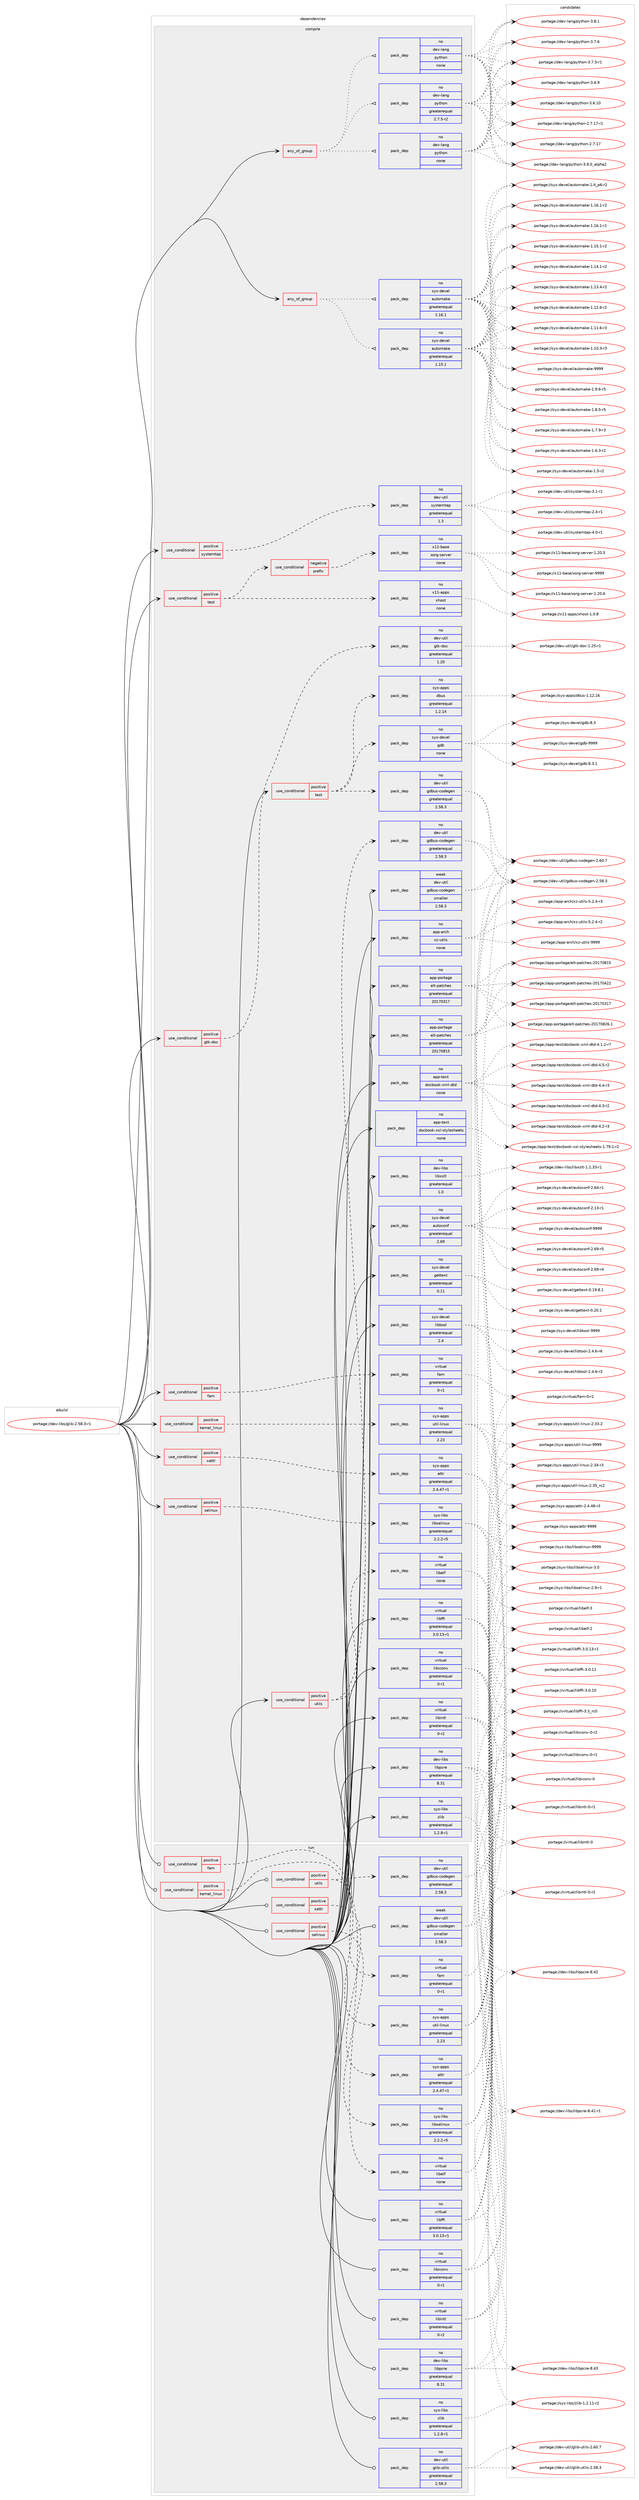 digraph prolog {

# *************
# Graph options
# *************

newrank=true;
concentrate=true;
compound=true;
graph [rankdir=LR,fontname=Helvetica,fontsize=10,ranksep=1.5];#, ranksep=2.5, nodesep=0.2];
edge  [arrowhead=vee];
node  [fontname=Helvetica,fontsize=10];

# **********
# The ebuild
# **********

subgraph cluster_leftcol {
color=gray;
rank=same;
label=<<i>ebuild</i>>;
id [label="portage://dev-libs/glib-2.58.3-r1", color=red, width=4, href="../dev-libs/glib-2.58.3-r1.svg"];
}

# ****************
# The dependencies
# ****************

subgraph cluster_midcol {
color=gray;
label=<<i>dependencies</i>>;
subgraph cluster_compile {
fillcolor="#eeeeee";
style=filled;
label=<<i>compile</i>>;
subgraph any5109 {
dependency514604 [label=<<TABLE BORDER="0" CELLBORDER="1" CELLSPACING="0" CELLPADDING="4"><TR><TD CELLPADDING="10">any_of_group</TD></TR></TABLE>>, shape=none, color=red];subgraph pack383523 {
dependency514605 [label=<<TABLE BORDER="0" CELLBORDER="1" CELLSPACING="0" CELLPADDING="4" WIDTH="220"><TR><TD ROWSPAN="6" CELLPADDING="30">pack_dep</TD></TR><TR><TD WIDTH="110">no</TD></TR><TR><TD>dev-lang</TD></TR><TR><TD>python</TD></TR><TR><TD>none</TD></TR><TR><TD></TD></TR></TABLE>>, shape=none, color=blue];
}
dependency514604:e -> dependency514605:w [weight=20,style="dotted",arrowhead="oinv"];
subgraph pack383524 {
dependency514606 [label=<<TABLE BORDER="0" CELLBORDER="1" CELLSPACING="0" CELLPADDING="4" WIDTH="220"><TR><TD ROWSPAN="6" CELLPADDING="30">pack_dep</TD></TR><TR><TD WIDTH="110">no</TD></TR><TR><TD>dev-lang</TD></TR><TR><TD>python</TD></TR><TR><TD>none</TD></TR><TR><TD></TD></TR></TABLE>>, shape=none, color=blue];
}
dependency514604:e -> dependency514606:w [weight=20,style="dotted",arrowhead="oinv"];
subgraph pack383525 {
dependency514607 [label=<<TABLE BORDER="0" CELLBORDER="1" CELLSPACING="0" CELLPADDING="4" WIDTH="220"><TR><TD ROWSPAN="6" CELLPADDING="30">pack_dep</TD></TR><TR><TD WIDTH="110">no</TD></TR><TR><TD>dev-lang</TD></TR><TR><TD>python</TD></TR><TR><TD>greaterequal</TD></TR><TR><TD>2.7.5-r2</TD></TR></TABLE>>, shape=none, color=blue];
}
dependency514604:e -> dependency514607:w [weight=20,style="dotted",arrowhead="oinv"];
}
id:e -> dependency514604:w [weight=20,style="solid",arrowhead="vee"];
subgraph any5110 {
dependency514608 [label=<<TABLE BORDER="0" CELLBORDER="1" CELLSPACING="0" CELLPADDING="4"><TR><TD CELLPADDING="10">any_of_group</TD></TR></TABLE>>, shape=none, color=red];subgraph pack383526 {
dependency514609 [label=<<TABLE BORDER="0" CELLBORDER="1" CELLSPACING="0" CELLPADDING="4" WIDTH="220"><TR><TD ROWSPAN="6" CELLPADDING="30">pack_dep</TD></TR><TR><TD WIDTH="110">no</TD></TR><TR><TD>sys-devel</TD></TR><TR><TD>automake</TD></TR><TR><TD>greaterequal</TD></TR><TR><TD>1.16.1</TD></TR></TABLE>>, shape=none, color=blue];
}
dependency514608:e -> dependency514609:w [weight=20,style="dotted",arrowhead="oinv"];
subgraph pack383527 {
dependency514610 [label=<<TABLE BORDER="0" CELLBORDER="1" CELLSPACING="0" CELLPADDING="4" WIDTH="220"><TR><TD ROWSPAN="6" CELLPADDING="30">pack_dep</TD></TR><TR><TD WIDTH="110">no</TD></TR><TR><TD>sys-devel</TD></TR><TR><TD>automake</TD></TR><TR><TD>greaterequal</TD></TR><TR><TD>1.15.1</TD></TR></TABLE>>, shape=none, color=blue];
}
dependency514608:e -> dependency514610:w [weight=20,style="dotted",arrowhead="oinv"];
}
id:e -> dependency514608:w [weight=20,style="solid",arrowhead="vee"];
subgraph cond125737 {
dependency514611 [label=<<TABLE BORDER="0" CELLBORDER="1" CELLSPACING="0" CELLPADDING="4"><TR><TD ROWSPAN="3" CELLPADDING="10">use_conditional</TD></TR><TR><TD>positive</TD></TR><TR><TD>fam</TD></TR></TABLE>>, shape=none, color=red];
subgraph pack383528 {
dependency514612 [label=<<TABLE BORDER="0" CELLBORDER="1" CELLSPACING="0" CELLPADDING="4" WIDTH="220"><TR><TD ROWSPAN="6" CELLPADDING="30">pack_dep</TD></TR><TR><TD WIDTH="110">no</TD></TR><TR><TD>virtual</TD></TR><TR><TD>fam</TD></TR><TR><TD>greaterequal</TD></TR><TR><TD>0-r1</TD></TR></TABLE>>, shape=none, color=blue];
}
dependency514611:e -> dependency514612:w [weight=20,style="dashed",arrowhead="vee"];
}
id:e -> dependency514611:w [weight=20,style="solid",arrowhead="vee"];
subgraph cond125738 {
dependency514613 [label=<<TABLE BORDER="0" CELLBORDER="1" CELLSPACING="0" CELLPADDING="4"><TR><TD ROWSPAN="3" CELLPADDING="10">use_conditional</TD></TR><TR><TD>positive</TD></TR><TR><TD>gtk-doc</TD></TR></TABLE>>, shape=none, color=red];
subgraph pack383529 {
dependency514614 [label=<<TABLE BORDER="0" CELLBORDER="1" CELLSPACING="0" CELLPADDING="4" WIDTH="220"><TR><TD ROWSPAN="6" CELLPADDING="30">pack_dep</TD></TR><TR><TD WIDTH="110">no</TD></TR><TR><TD>dev-util</TD></TR><TR><TD>gtk-doc</TD></TR><TR><TD>greaterequal</TD></TR><TR><TD>1.20</TD></TR></TABLE>>, shape=none, color=blue];
}
dependency514613:e -> dependency514614:w [weight=20,style="dashed",arrowhead="vee"];
}
id:e -> dependency514613:w [weight=20,style="solid",arrowhead="vee"];
subgraph cond125739 {
dependency514615 [label=<<TABLE BORDER="0" CELLBORDER="1" CELLSPACING="0" CELLPADDING="4"><TR><TD ROWSPAN="3" CELLPADDING="10">use_conditional</TD></TR><TR><TD>positive</TD></TR><TR><TD>kernel_linux</TD></TR></TABLE>>, shape=none, color=red];
subgraph pack383530 {
dependency514616 [label=<<TABLE BORDER="0" CELLBORDER="1" CELLSPACING="0" CELLPADDING="4" WIDTH="220"><TR><TD ROWSPAN="6" CELLPADDING="30">pack_dep</TD></TR><TR><TD WIDTH="110">no</TD></TR><TR><TD>sys-apps</TD></TR><TR><TD>util-linux</TD></TR><TR><TD>greaterequal</TD></TR><TR><TD>2.23</TD></TR></TABLE>>, shape=none, color=blue];
}
dependency514615:e -> dependency514616:w [weight=20,style="dashed",arrowhead="vee"];
}
id:e -> dependency514615:w [weight=20,style="solid",arrowhead="vee"];
subgraph cond125740 {
dependency514617 [label=<<TABLE BORDER="0" CELLBORDER="1" CELLSPACING="0" CELLPADDING="4"><TR><TD ROWSPAN="3" CELLPADDING="10">use_conditional</TD></TR><TR><TD>positive</TD></TR><TR><TD>selinux</TD></TR></TABLE>>, shape=none, color=red];
subgraph pack383531 {
dependency514618 [label=<<TABLE BORDER="0" CELLBORDER="1" CELLSPACING="0" CELLPADDING="4" WIDTH="220"><TR><TD ROWSPAN="6" CELLPADDING="30">pack_dep</TD></TR><TR><TD WIDTH="110">no</TD></TR><TR><TD>sys-libs</TD></TR><TR><TD>libselinux</TD></TR><TR><TD>greaterequal</TD></TR><TR><TD>2.2.2-r5</TD></TR></TABLE>>, shape=none, color=blue];
}
dependency514617:e -> dependency514618:w [weight=20,style="dashed",arrowhead="vee"];
}
id:e -> dependency514617:w [weight=20,style="solid",arrowhead="vee"];
subgraph cond125741 {
dependency514619 [label=<<TABLE BORDER="0" CELLBORDER="1" CELLSPACING="0" CELLPADDING="4"><TR><TD ROWSPAN="3" CELLPADDING="10">use_conditional</TD></TR><TR><TD>positive</TD></TR><TR><TD>systemtap</TD></TR></TABLE>>, shape=none, color=red];
subgraph pack383532 {
dependency514620 [label=<<TABLE BORDER="0" CELLBORDER="1" CELLSPACING="0" CELLPADDING="4" WIDTH="220"><TR><TD ROWSPAN="6" CELLPADDING="30">pack_dep</TD></TR><TR><TD WIDTH="110">no</TD></TR><TR><TD>dev-util</TD></TR><TR><TD>systemtap</TD></TR><TR><TD>greaterequal</TD></TR><TR><TD>1.3</TD></TR></TABLE>>, shape=none, color=blue];
}
dependency514619:e -> dependency514620:w [weight=20,style="dashed",arrowhead="vee"];
}
id:e -> dependency514619:w [weight=20,style="solid",arrowhead="vee"];
subgraph cond125742 {
dependency514621 [label=<<TABLE BORDER="0" CELLBORDER="1" CELLSPACING="0" CELLPADDING="4"><TR><TD ROWSPAN="3" CELLPADDING="10">use_conditional</TD></TR><TR><TD>positive</TD></TR><TR><TD>test</TD></TR></TABLE>>, shape=none, color=red];
subgraph cond125743 {
dependency514622 [label=<<TABLE BORDER="0" CELLBORDER="1" CELLSPACING="0" CELLPADDING="4"><TR><TD ROWSPAN="3" CELLPADDING="10">use_conditional</TD></TR><TR><TD>negative</TD></TR><TR><TD>prefix</TD></TR></TABLE>>, shape=none, color=red];
subgraph pack383533 {
dependency514623 [label=<<TABLE BORDER="0" CELLBORDER="1" CELLSPACING="0" CELLPADDING="4" WIDTH="220"><TR><TD ROWSPAN="6" CELLPADDING="30">pack_dep</TD></TR><TR><TD WIDTH="110">no</TD></TR><TR><TD>x11-base</TD></TR><TR><TD>xorg-server</TD></TR><TR><TD>none</TD></TR><TR><TD></TD></TR></TABLE>>, shape=none, color=blue];
}
dependency514622:e -> dependency514623:w [weight=20,style="dashed",arrowhead="vee"];
}
dependency514621:e -> dependency514622:w [weight=20,style="dashed",arrowhead="vee"];
subgraph pack383534 {
dependency514624 [label=<<TABLE BORDER="0" CELLBORDER="1" CELLSPACING="0" CELLPADDING="4" WIDTH="220"><TR><TD ROWSPAN="6" CELLPADDING="30">pack_dep</TD></TR><TR><TD WIDTH="110">no</TD></TR><TR><TD>x11-apps</TD></TR><TR><TD>xhost</TD></TR><TR><TD>none</TD></TR><TR><TD></TD></TR></TABLE>>, shape=none, color=blue];
}
dependency514621:e -> dependency514624:w [weight=20,style="dashed",arrowhead="vee"];
}
id:e -> dependency514621:w [weight=20,style="solid",arrowhead="vee"];
subgraph cond125744 {
dependency514625 [label=<<TABLE BORDER="0" CELLBORDER="1" CELLSPACING="0" CELLPADDING="4"><TR><TD ROWSPAN="3" CELLPADDING="10">use_conditional</TD></TR><TR><TD>positive</TD></TR><TR><TD>test</TD></TR></TABLE>>, shape=none, color=red];
subgraph pack383535 {
dependency514626 [label=<<TABLE BORDER="0" CELLBORDER="1" CELLSPACING="0" CELLPADDING="4" WIDTH="220"><TR><TD ROWSPAN="6" CELLPADDING="30">pack_dep</TD></TR><TR><TD WIDTH="110">no</TD></TR><TR><TD>sys-devel</TD></TR><TR><TD>gdb</TD></TR><TR><TD>none</TD></TR><TR><TD></TD></TR></TABLE>>, shape=none, color=blue];
}
dependency514625:e -> dependency514626:w [weight=20,style="dashed",arrowhead="vee"];
subgraph pack383536 {
dependency514627 [label=<<TABLE BORDER="0" CELLBORDER="1" CELLSPACING="0" CELLPADDING="4" WIDTH="220"><TR><TD ROWSPAN="6" CELLPADDING="30">pack_dep</TD></TR><TR><TD WIDTH="110">no</TD></TR><TR><TD>dev-util</TD></TR><TR><TD>gdbus-codegen</TD></TR><TR><TD>greaterequal</TD></TR><TR><TD>2.58.3</TD></TR></TABLE>>, shape=none, color=blue];
}
dependency514625:e -> dependency514627:w [weight=20,style="dashed",arrowhead="vee"];
subgraph pack383537 {
dependency514628 [label=<<TABLE BORDER="0" CELLBORDER="1" CELLSPACING="0" CELLPADDING="4" WIDTH="220"><TR><TD ROWSPAN="6" CELLPADDING="30">pack_dep</TD></TR><TR><TD WIDTH="110">no</TD></TR><TR><TD>sys-apps</TD></TR><TR><TD>dbus</TD></TR><TR><TD>greaterequal</TD></TR><TR><TD>1.2.14</TD></TR></TABLE>>, shape=none, color=blue];
}
dependency514625:e -> dependency514628:w [weight=20,style="dashed",arrowhead="vee"];
}
id:e -> dependency514625:w [weight=20,style="solid",arrowhead="vee"];
subgraph cond125745 {
dependency514629 [label=<<TABLE BORDER="0" CELLBORDER="1" CELLSPACING="0" CELLPADDING="4"><TR><TD ROWSPAN="3" CELLPADDING="10">use_conditional</TD></TR><TR><TD>positive</TD></TR><TR><TD>utils</TD></TR></TABLE>>, shape=none, color=red];
subgraph pack383538 {
dependency514630 [label=<<TABLE BORDER="0" CELLBORDER="1" CELLSPACING="0" CELLPADDING="4" WIDTH="220"><TR><TD ROWSPAN="6" CELLPADDING="30">pack_dep</TD></TR><TR><TD WIDTH="110">no</TD></TR><TR><TD>dev-util</TD></TR><TR><TD>gdbus-codegen</TD></TR><TR><TD>greaterequal</TD></TR><TR><TD>2.58.3</TD></TR></TABLE>>, shape=none, color=blue];
}
dependency514629:e -> dependency514630:w [weight=20,style="dashed",arrowhead="vee"];
subgraph pack383539 {
dependency514631 [label=<<TABLE BORDER="0" CELLBORDER="1" CELLSPACING="0" CELLPADDING="4" WIDTH="220"><TR><TD ROWSPAN="6" CELLPADDING="30">pack_dep</TD></TR><TR><TD WIDTH="110">no</TD></TR><TR><TD>virtual</TD></TR><TR><TD>libelf</TD></TR><TR><TD>none</TD></TR><TR><TD></TD></TR></TABLE>>, shape=none, color=blue];
}
dependency514629:e -> dependency514631:w [weight=20,style="dashed",arrowhead="vee"];
}
id:e -> dependency514629:w [weight=20,style="solid",arrowhead="vee"];
subgraph cond125746 {
dependency514632 [label=<<TABLE BORDER="0" CELLBORDER="1" CELLSPACING="0" CELLPADDING="4"><TR><TD ROWSPAN="3" CELLPADDING="10">use_conditional</TD></TR><TR><TD>positive</TD></TR><TR><TD>xattr</TD></TR></TABLE>>, shape=none, color=red];
subgraph pack383540 {
dependency514633 [label=<<TABLE BORDER="0" CELLBORDER="1" CELLSPACING="0" CELLPADDING="4" WIDTH="220"><TR><TD ROWSPAN="6" CELLPADDING="30">pack_dep</TD></TR><TR><TD WIDTH="110">no</TD></TR><TR><TD>sys-apps</TD></TR><TR><TD>attr</TD></TR><TR><TD>greaterequal</TD></TR><TR><TD>2.4.47-r1</TD></TR></TABLE>>, shape=none, color=blue];
}
dependency514632:e -> dependency514633:w [weight=20,style="dashed",arrowhead="vee"];
}
id:e -> dependency514632:w [weight=20,style="solid",arrowhead="vee"];
subgraph pack383541 {
dependency514634 [label=<<TABLE BORDER="0" CELLBORDER="1" CELLSPACING="0" CELLPADDING="4" WIDTH="220"><TR><TD ROWSPAN="6" CELLPADDING="30">pack_dep</TD></TR><TR><TD WIDTH="110">no</TD></TR><TR><TD>app-arch</TD></TR><TR><TD>xz-utils</TD></TR><TR><TD>none</TD></TR><TR><TD></TD></TR></TABLE>>, shape=none, color=blue];
}
id:e -> dependency514634:w [weight=20,style="solid",arrowhead="vee"];
subgraph pack383542 {
dependency514635 [label=<<TABLE BORDER="0" CELLBORDER="1" CELLSPACING="0" CELLPADDING="4" WIDTH="220"><TR><TD ROWSPAN="6" CELLPADDING="30">pack_dep</TD></TR><TR><TD WIDTH="110">no</TD></TR><TR><TD>app-portage</TD></TR><TR><TD>elt-patches</TD></TR><TR><TD>greaterequal</TD></TR><TR><TD>20170317</TD></TR></TABLE>>, shape=none, color=blue];
}
id:e -> dependency514635:w [weight=20,style="solid",arrowhead="vee"];
subgraph pack383543 {
dependency514636 [label=<<TABLE BORDER="0" CELLBORDER="1" CELLSPACING="0" CELLPADDING="4" WIDTH="220"><TR><TD ROWSPAN="6" CELLPADDING="30">pack_dep</TD></TR><TR><TD WIDTH="110">no</TD></TR><TR><TD>app-portage</TD></TR><TR><TD>elt-patches</TD></TR><TR><TD>greaterequal</TD></TR><TR><TD>20170815</TD></TR></TABLE>>, shape=none, color=blue];
}
id:e -> dependency514636:w [weight=20,style="solid",arrowhead="vee"];
subgraph pack383544 {
dependency514637 [label=<<TABLE BORDER="0" CELLBORDER="1" CELLSPACING="0" CELLPADDING="4" WIDTH="220"><TR><TD ROWSPAN="6" CELLPADDING="30">pack_dep</TD></TR><TR><TD WIDTH="110">no</TD></TR><TR><TD>app-text</TD></TR><TR><TD>docbook-xml-dtd</TD></TR><TR><TD>none</TD></TR><TR><TD></TD></TR></TABLE>>, shape=none, color=blue];
}
id:e -> dependency514637:w [weight=20,style="solid",arrowhead="vee"];
subgraph pack383545 {
dependency514638 [label=<<TABLE BORDER="0" CELLBORDER="1" CELLSPACING="0" CELLPADDING="4" WIDTH="220"><TR><TD ROWSPAN="6" CELLPADDING="30">pack_dep</TD></TR><TR><TD WIDTH="110">no</TD></TR><TR><TD>app-text</TD></TR><TR><TD>docbook-xsl-stylesheets</TD></TR><TR><TD>none</TD></TR><TR><TD></TD></TR></TABLE>>, shape=none, color=blue];
}
id:e -> dependency514638:w [weight=20,style="solid",arrowhead="vee"];
subgraph pack383546 {
dependency514639 [label=<<TABLE BORDER="0" CELLBORDER="1" CELLSPACING="0" CELLPADDING="4" WIDTH="220"><TR><TD ROWSPAN="6" CELLPADDING="30">pack_dep</TD></TR><TR><TD WIDTH="110">no</TD></TR><TR><TD>dev-libs</TD></TR><TR><TD>libpcre</TD></TR><TR><TD>greaterequal</TD></TR><TR><TD>8.31</TD></TR></TABLE>>, shape=none, color=blue];
}
id:e -> dependency514639:w [weight=20,style="solid",arrowhead="vee"];
subgraph pack383547 {
dependency514640 [label=<<TABLE BORDER="0" CELLBORDER="1" CELLSPACING="0" CELLPADDING="4" WIDTH="220"><TR><TD ROWSPAN="6" CELLPADDING="30">pack_dep</TD></TR><TR><TD WIDTH="110">no</TD></TR><TR><TD>dev-libs</TD></TR><TR><TD>libxslt</TD></TR><TR><TD>greaterequal</TD></TR><TR><TD>1.0</TD></TR></TABLE>>, shape=none, color=blue];
}
id:e -> dependency514640:w [weight=20,style="solid",arrowhead="vee"];
subgraph pack383548 {
dependency514641 [label=<<TABLE BORDER="0" CELLBORDER="1" CELLSPACING="0" CELLPADDING="4" WIDTH="220"><TR><TD ROWSPAN="6" CELLPADDING="30">pack_dep</TD></TR><TR><TD WIDTH="110">no</TD></TR><TR><TD>sys-devel</TD></TR><TR><TD>autoconf</TD></TR><TR><TD>greaterequal</TD></TR><TR><TD>2.69</TD></TR></TABLE>>, shape=none, color=blue];
}
id:e -> dependency514641:w [weight=20,style="solid",arrowhead="vee"];
subgraph pack383549 {
dependency514642 [label=<<TABLE BORDER="0" CELLBORDER="1" CELLSPACING="0" CELLPADDING="4" WIDTH="220"><TR><TD ROWSPAN="6" CELLPADDING="30">pack_dep</TD></TR><TR><TD WIDTH="110">no</TD></TR><TR><TD>sys-devel</TD></TR><TR><TD>gettext</TD></TR><TR><TD>greaterequal</TD></TR><TR><TD>0.11</TD></TR></TABLE>>, shape=none, color=blue];
}
id:e -> dependency514642:w [weight=20,style="solid",arrowhead="vee"];
subgraph pack383550 {
dependency514643 [label=<<TABLE BORDER="0" CELLBORDER="1" CELLSPACING="0" CELLPADDING="4" WIDTH="220"><TR><TD ROWSPAN="6" CELLPADDING="30">pack_dep</TD></TR><TR><TD WIDTH="110">no</TD></TR><TR><TD>sys-devel</TD></TR><TR><TD>libtool</TD></TR><TR><TD>greaterequal</TD></TR><TR><TD>2.4</TD></TR></TABLE>>, shape=none, color=blue];
}
id:e -> dependency514643:w [weight=20,style="solid",arrowhead="vee"];
subgraph pack383551 {
dependency514644 [label=<<TABLE BORDER="0" CELLBORDER="1" CELLSPACING="0" CELLPADDING="4" WIDTH="220"><TR><TD ROWSPAN="6" CELLPADDING="30">pack_dep</TD></TR><TR><TD WIDTH="110">no</TD></TR><TR><TD>sys-libs</TD></TR><TR><TD>zlib</TD></TR><TR><TD>greaterequal</TD></TR><TR><TD>1.2.8-r1</TD></TR></TABLE>>, shape=none, color=blue];
}
id:e -> dependency514644:w [weight=20,style="solid",arrowhead="vee"];
subgraph pack383552 {
dependency514645 [label=<<TABLE BORDER="0" CELLBORDER="1" CELLSPACING="0" CELLPADDING="4" WIDTH="220"><TR><TD ROWSPAN="6" CELLPADDING="30">pack_dep</TD></TR><TR><TD WIDTH="110">no</TD></TR><TR><TD>virtual</TD></TR><TR><TD>libffi</TD></TR><TR><TD>greaterequal</TD></TR><TR><TD>3.0.13-r1</TD></TR></TABLE>>, shape=none, color=blue];
}
id:e -> dependency514645:w [weight=20,style="solid",arrowhead="vee"];
subgraph pack383553 {
dependency514646 [label=<<TABLE BORDER="0" CELLBORDER="1" CELLSPACING="0" CELLPADDING="4" WIDTH="220"><TR><TD ROWSPAN="6" CELLPADDING="30">pack_dep</TD></TR><TR><TD WIDTH="110">no</TD></TR><TR><TD>virtual</TD></TR><TR><TD>libiconv</TD></TR><TR><TD>greaterequal</TD></TR><TR><TD>0-r1</TD></TR></TABLE>>, shape=none, color=blue];
}
id:e -> dependency514646:w [weight=20,style="solid",arrowhead="vee"];
subgraph pack383554 {
dependency514647 [label=<<TABLE BORDER="0" CELLBORDER="1" CELLSPACING="0" CELLPADDING="4" WIDTH="220"><TR><TD ROWSPAN="6" CELLPADDING="30">pack_dep</TD></TR><TR><TD WIDTH="110">no</TD></TR><TR><TD>virtual</TD></TR><TR><TD>libintl</TD></TR><TR><TD>greaterequal</TD></TR><TR><TD>0-r2</TD></TR></TABLE>>, shape=none, color=blue];
}
id:e -> dependency514647:w [weight=20,style="solid",arrowhead="vee"];
subgraph pack383555 {
dependency514648 [label=<<TABLE BORDER="0" CELLBORDER="1" CELLSPACING="0" CELLPADDING="4" WIDTH="220"><TR><TD ROWSPAN="6" CELLPADDING="30">pack_dep</TD></TR><TR><TD WIDTH="110">weak</TD></TR><TR><TD>dev-util</TD></TR><TR><TD>gdbus-codegen</TD></TR><TR><TD>smaller</TD></TR><TR><TD>2.58.3</TD></TR></TABLE>>, shape=none, color=blue];
}
id:e -> dependency514648:w [weight=20,style="solid",arrowhead="vee"];
}
subgraph cluster_compileandrun {
fillcolor="#eeeeee";
style=filled;
label=<<i>compile and run</i>>;
}
subgraph cluster_run {
fillcolor="#eeeeee";
style=filled;
label=<<i>run</i>>;
subgraph cond125747 {
dependency514649 [label=<<TABLE BORDER="0" CELLBORDER="1" CELLSPACING="0" CELLPADDING="4"><TR><TD ROWSPAN="3" CELLPADDING="10">use_conditional</TD></TR><TR><TD>positive</TD></TR><TR><TD>fam</TD></TR></TABLE>>, shape=none, color=red];
subgraph pack383556 {
dependency514650 [label=<<TABLE BORDER="0" CELLBORDER="1" CELLSPACING="0" CELLPADDING="4" WIDTH="220"><TR><TD ROWSPAN="6" CELLPADDING="30">pack_dep</TD></TR><TR><TD WIDTH="110">no</TD></TR><TR><TD>virtual</TD></TR><TR><TD>fam</TD></TR><TR><TD>greaterequal</TD></TR><TR><TD>0-r1</TD></TR></TABLE>>, shape=none, color=blue];
}
dependency514649:e -> dependency514650:w [weight=20,style="dashed",arrowhead="vee"];
}
id:e -> dependency514649:w [weight=20,style="solid",arrowhead="odot"];
subgraph cond125748 {
dependency514651 [label=<<TABLE BORDER="0" CELLBORDER="1" CELLSPACING="0" CELLPADDING="4"><TR><TD ROWSPAN="3" CELLPADDING="10">use_conditional</TD></TR><TR><TD>positive</TD></TR><TR><TD>kernel_linux</TD></TR></TABLE>>, shape=none, color=red];
subgraph pack383557 {
dependency514652 [label=<<TABLE BORDER="0" CELLBORDER="1" CELLSPACING="0" CELLPADDING="4" WIDTH="220"><TR><TD ROWSPAN="6" CELLPADDING="30">pack_dep</TD></TR><TR><TD WIDTH="110">no</TD></TR><TR><TD>sys-apps</TD></TR><TR><TD>util-linux</TD></TR><TR><TD>greaterequal</TD></TR><TR><TD>2.23</TD></TR></TABLE>>, shape=none, color=blue];
}
dependency514651:e -> dependency514652:w [weight=20,style="dashed",arrowhead="vee"];
}
id:e -> dependency514651:w [weight=20,style="solid",arrowhead="odot"];
subgraph cond125749 {
dependency514653 [label=<<TABLE BORDER="0" CELLBORDER="1" CELLSPACING="0" CELLPADDING="4"><TR><TD ROWSPAN="3" CELLPADDING="10">use_conditional</TD></TR><TR><TD>positive</TD></TR><TR><TD>selinux</TD></TR></TABLE>>, shape=none, color=red];
subgraph pack383558 {
dependency514654 [label=<<TABLE BORDER="0" CELLBORDER="1" CELLSPACING="0" CELLPADDING="4" WIDTH="220"><TR><TD ROWSPAN="6" CELLPADDING="30">pack_dep</TD></TR><TR><TD WIDTH="110">no</TD></TR><TR><TD>sys-libs</TD></TR><TR><TD>libselinux</TD></TR><TR><TD>greaterequal</TD></TR><TR><TD>2.2.2-r5</TD></TR></TABLE>>, shape=none, color=blue];
}
dependency514653:e -> dependency514654:w [weight=20,style="dashed",arrowhead="vee"];
}
id:e -> dependency514653:w [weight=20,style="solid",arrowhead="odot"];
subgraph cond125750 {
dependency514655 [label=<<TABLE BORDER="0" CELLBORDER="1" CELLSPACING="0" CELLPADDING="4"><TR><TD ROWSPAN="3" CELLPADDING="10">use_conditional</TD></TR><TR><TD>positive</TD></TR><TR><TD>utils</TD></TR></TABLE>>, shape=none, color=red];
subgraph pack383559 {
dependency514656 [label=<<TABLE BORDER="0" CELLBORDER="1" CELLSPACING="0" CELLPADDING="4" WIDTH="220"><TR><TD ROWSPAN="6" CELLPADDING="30">pack_dep</TD></TR><TR><TD WIDTH="110">no</TD></TR><TR><TD>dev-util</TD></TR><TR><TD>gdbus-codegen</TD></TR><TR><TD>greaterequal</TD></TR><TR><TD>2.58.3</TD></TR></TABLE>>, shape=none, color=blue];
}
dependency514655:e -> dependency514656:w [weight=20,style="dashed",arrowhead="vee"];
subgraph pack383560 {
dependency514657 [label=<<TABLE BORDER="0" CELLBORDER="1" CELLSPACING="0" CELLPADDING="4" WIDTH="220"><TR><TD ROWSPAN="6" CELLPADDING="30">pack_dep</TD></TR><TR><TD WIDTH="110">no</TD></TR><TR><TD>virtual</TD></TR><TR><TD>libelf</TD></TR><TR><TD>none</TD></TR><TR><TD></TD></TR></TABLE>>, shape=none, color=blue];
}
dependency514655:e -> dependency514657:w [weight=20,style="dashed",arrowhead="vee"];
}
id:e -> dependency514655:w [weight=20,style="solid",arrowhead="odot"];
subgraph cond125751 {
dependency514658 [label=<<TABLE BORDER="0" CELLBORDER="1" CELLSPACING="0" CELLPADDING="4"><TR><TD ROWSPAN="3" CELLPADDING="10">use_conditional</TD></TR><TR><TD>positive</TD></TR><TR><TD>xattr</TD></TR></TABLE>>, shape=none, color=red];
subgraph pack383561 {
dependency514659 [label=<<TABLE BORDER="0" CELLBORDER="1" CELLSPACING="0" CELLPADDING="4" WIDTH="220"><TR><TD ROWSPAN="6" CELLPADDING="30">pack_dep</TD></TR><TR><TD WIDTH="110">no</TD></TR><TR><TD>sys-apps</TD></TR><TR><TD>attr</TD></TR><TR><TD>greaterequal</TD></TR><TR><TD>2.4.47-r1</TD></TR></TABLE>>, shape=none, color=blue];
}
dependency514658:e -> dependency514659:w [weight=20,style="dashed",arrowhead="vee"];
}
id:e -> dependency514658:w [weight=20,style="solid",arrowhead="odot"];
subgraph pack383562 {
dependency514660 [label=<<TABLE BORDER="0" CELLBORDER="1" CELLSPACING="0" CELLPADDING="4" WIDTH="220"><TR><TD ROWSPAN="6" CELLPADDING="30">pack_dep</TD></TR><TR><TD WIDTH="110">no</TD></TR><TR><TD>dev-libs</TD></TR><TR><TD>libpcre</TD></TR><TR><TD>greaterequal</TD></TR><TR><TD>8.31</TD></TR></TABLE>>, shape=none, color=blue];
}
id:e -> dependency514660:w [weight=20,style="solid",arrowhead="odot"];
subgraph pack383563 {
dependency514661 [label=<<TABLE BORDER="0" CELLBORDER="1" CELLSPACING="0" CELLPADDING="4" WIDTH="220"><TR><TD ROWSPAN="6" CELLPADDING="30">pack_dep</TD></TR><TR><TD WIDTH="110">no</TD></TR><TR><TD>dev-util</TD></TR><TR><TD>glib-utils</TD></TR><TR><TD>greaterequal</TD></TR><TR><TD>2.58.3</TD></TR></TABLE>>, shape=none, color=blue];
}
id:e -> dependency514661:w [weight=20,style="solid",arrowhead="odot"];
subgraph pack383564 {
dependency514662 [label=<<TABLE BORDER="0" CELLBORDER="1" CELLSPACING="0" CELLPADDING="4" WIDTH="220"><TR><TD ROWSPAN="6" CELLPADDING="30">pack_dep</TD></TR><TR><TD WIDTH="110">no</TD></TR><TR><TD>sys-libs</TD></TR><TR><TD>zlib</TD></TR><TR><TD>greaterequal</TD></TR><TR><TD>1.2.8-r1</TD></TR></TABLE>>, shape=none, color=blue];
}
id:e -> dependency514662:w [weight=20,style="solid",arrowhead="odot"];
subgraph pack383565 {
dependency514663 [label=<<TABLE BORDER="0" CELLBORDER="1" CELLSPACING="0" CELLPADDING="4" WIDTH="220"><TR><TD ROWSPAN="6" CELLPADDING="30">pack_dep</TD></TR><TR><TD WIDTH="110">no</TD></TR><TR><TD>virtual</TD></TR><TR><TD>libffi</TD></TR><TR><TD>greaterequal</TD></TR><TR><TD>3.0.13-r1</TD></TR></TABLE>>, shape=none, color=blue];
}
id:e -> dependency514663:w [weight=20,style="solid",arrowhead="odot"];
subgraph pack383566 {
dependency514664 [label=<<TABLE BORDER="0" CELLBORDER="1" CELLSPACING="0" CELLPADDING="4" WIDTH="220"><TR><TD ROWSPAN="6" CELLPADDING="30">pack_dep</TD></TR><TR><TD WIDTH="110">no</TD></TR><TR><TD>virtual</TD></TR><TR><TD>libiconv</TD></TR><TR><TD>greaterequal</TD></TR><TR><TD>0-r1</TD></TR></TABLE>>, shape=none, color=blue];
}
id:e -> dependency514664:w [weight=20,style="solid",arrowhead="odot"];
subgraph pack383567 {
dependency514665 [label=<<TABLE BORDER="0" CELLBORDER="1" CELLSPACING="0" CELLPADDING="4" WIDTH="220"><TR><TD ROWSPAN="6" CELLPADDING="30">pack_dep</TD></TR><TR><TD WIDTH="110">no</TD></TR><TR><TD>virtual</TD></TR><TR><TD>libintl</TD></TR><TR><TD>greaterequal</TD></TR><TR><TD>0-r2</TD></TR></TABLE>>, shape=none, color=blue];
}
id:e -> dependency514665:w [weight=20,style="solid",arrowhead="odot"];
subgraph pack383568 {
dependency514666 [label=<<TABLE BORDER="0" CELLBORDER="1" CELLSPACING="0" CELLPADDING="4" WIDTH="220"><TR><TD ROWSPAN="6" CELLPADDING="30">pack_dep</TD></TR><TR><TD WIDTH="110">weak</TD></TR><TR><TD>dev-util</TD></TR><TR><TD>gdbus-codegen</TD></TR><TR><TD>smaller</TD></TR><TR><TD>2.58.3</TD></TR></TABLE>>, shape=none, color=blue];
}
id:e -> dependency514666:w [weight=20,style="solid",arrowhead="odot"];
}
}

# **************
# The candidates
# **************

subgraph cluster_choices {
rank=same;
color=gray;
label=<<i>candidates</i>>;

subgraph choice383523 {
color=black;
nodesep=1;
choice10010111845108971101034711212111610411111045514657464895971081121049750 [label="portage://dev-lang/python-3.9.0_alpha2", color=red, width=4,href="../dev-lang/python-3.9.0_alpha2.svg"];
choice100101118451089711010347112121116104111110455146564649 [label="portage://dev-lang/python-3.8.1", color=red, width=4,href="../dev-lang/python-3.8.1.svg"];
choice100101118451089711010347112121116104111110455146554654 [label="portage://dev-lang/python-3.7.6", color=red, width=4,href="../dev-lang/python-3.7.6.svg"];
choice1001011184510897110103471121211161041111104551465546534511449 [label="portage://dev-lang/python-3.7.5-r1", color=red, width=4,href="../dev-lang/python-3.7.5-r1.svg"];
choice100101118451089711010347112121116104111110455146544657 [label="portage://dev-lang/python-3.6.9", color=red, width=4,href="../dev-lang/python-3.6.9.svg"];
choice10010111845108971101034711212111610411111045514654464948 [label="portage://dev-lang/python-3.6.10", color=red, width=4,href="../dev-lang/python-3.6.10.svg"];
choice100101118451089711010347112121116104111110455046554649554511449 [label="portage://dev-lang/python-2.7.17-r1", color=red, width=4,href="../dev-lang/python-2.7.17-r1.svg"];
choice10010111845108971101034711212111610411111045504655464955 [label="portage://dev-lang/python-2.7.17", color=red, width=4,href="../dev-lang/python-2.7.17.svg"];
dependency514605:e -> choice10010111845108971101034711212111610411111045514657464895971081121049750:w [style=dotted,weight="100"];
dependency514605:e -> choice100101118451089711010347112121116104111110455146564649:w [style=dotted,weight="100"];
dependency514605:e -> choice100101118451089711010347112121116104111110455146554654:w [style=dotted,weight="100"];
dependency514605:e -> choice1001011184510897110103471121211161041111104551465546534511449:w [style=dotted,weight="100"];
dependency514605:e -> choice100101118451089711010347112121116104111110455146544657:w [style=dotted,weight="100"];
dependency514605:e -> choice10010111845108971101034711212111610411111045514654464948:w [style=dotted,weight="100"];
dependency514605:e -> choice100101118451089711010347112121116104111110455046554649554511449:w [style=dotted,weight="100"];
dependency514605:e -> choice10010111845108971101034711212111610411111045504655464955:w [style=dotted,weight="100"];
}
subgraph choice383524 {
color=black;
nodesep=1;
choice10010111845108971101034711212111610411111045514657464895971081121049750 [label="portage://dev-lang/python-3.9.0_alpha2", color=red, width=4,href="../dev-lang/python-3.9.0_alpha2.svg"];
choice100101118451089711010347112121116104111110455146564649 [label="portage://dev-lang/python-3.8.1", color=red, width=4,href="../dev-lang/python-3.8.1.svg"];
choice100101118451089711010347112121116104111110455146554654 [label="portage://dev-lang/python-3.7.6", color=red, width=4,href="../dev-lang/python-3.7.6.svg"];
choice1001011184510897110103471121211161041111104551465546534511449 [label="portage://dev-lang/python-3.7.5-r1", color=red, width=4,href="../dev-lang/python-3.7.5-r1.svg"];
choice100101118451089711010347112121116104111110455146544657 [label="portage://dev-lang/python-3.6.9", color=red, width=4,href="../dev-lang/python-3.6.9.svg"];
choice10010111845108971101034711212111610411111045514654464948 [label="portage://dev-lang/python-3.6.10", color=red, width=4,href="../dev-lang/python-3.6.10.svg"];
choice100101118451089711010347112121116104111110455046554649554511449 [label="portage://dev-lang/python-2.7.17-r1", color=red, width=4,href="../dev-lang/python-2.7.17-r1.svg"];
choice10010111845108971101034711212111610411111045504655464955 [label="portage://dev-lang/python-2.7.17", color=red, width=4,href="../dev-lang/python-2.7.17.svg"];
dependency514606:e -> choice10010111845108971101034711212111610411111045514657464895971081121049750:w [style=dotted,weight="100"];
dependency514606:e -> choice100101118451089711010347112121116104111110455146564649:w [style=dotted,weight="100"];
dependency514606:e -> choice100101118451089711010347112121116104111110455146554654:w [style=dotted,weight="100"];
dependency514606:e -> choice1001011184510897110103471121211161041111104551465546534511449:w [style=dotted,weight="100"];
dependency514606:e -> choice100101118451089711010347112121116104111110455146544657:w [style=dotted,weight="100"];
dependency514606:e -> choice10010111845108971101034711212111610411111045514654464948:w [style=dotted,weight="100"];
dependency514606:e -> choice100101118451089711010347112121116104111110455046554649554511449:w [style=dotted,weight="100"];
dependency514606:e -> choice10010111845108971101034711212111610411111045504655464955:w [style=dotted,weight="100"];
}
subgraph choice383525 {
color=black;
nodesep=1;
choice10010111845108971101034711212111610411111045514657464895971081121049750 [label="portage://dev-lang/python-3.9.0_alpha2", color=red, width=4,href="../dev-lang/python-3.9.0_alpha2.svg"];
choice100101118451089711010347112121116104111110455146564649 [label="portage://dev-lang/python-3.8.1", color=red, width=4,href="../dev-lang/python-3.8.1.svg"];
choice100101118451089711010347112121116104111110455146554654 [label="portage://dev-lang/python-3.7.6", color=red, width=4,href="../dev-lang/python-3.7.6.svg"];
choice1001011184510897110103471121211161041111104551465546534511449 [label="portage://dev-lang/python-3.7.5-r1", color=red, width=4,href="../dev-lang/python-3.7.5-r1.svg"];
choice100101118451089711010347112121116104111110455146544657 [label="portage://dev-lang/python-3.6.9", color=red, width=4,href="../dev-lang/python-3.6.9.svg"];
choice10010111845108971101034711212111610411111045514654464948 [label="portage://dev-lang/python-3.6.10", color=red, width=4,href="../dev-lang/python-3.6.10.svg"];
choice100101118451089711010347112121116104111110455046554649554511449 [label="portage://dev-lang/python-2.7.17-r1", color=red, width=4,href="../dev-lang/python-2.7.17-r1.svg"];
choice10010111845108971101034711212111610411111045504655464955 [label="portage://dev-lang/python-2.7.17", color=red, width=4,href="../dev-lang/python-2.7.17.svg"];
dependency514607:e -> choice10010111845108971101034711212111610411111045514657464895971081121049750:w [style=dotted,weight="100"];
dependency514607:e -> choice100101118451089711010347112121116104111110455146564649:w [style=dotted,weight="100"];
dependency514607:e -> choice100101118451089711010347112121116104111110455146554654:w [style=dotted,weight="100"];
dependency514607:e -> choice1001011184510897110103471121211161041111104551465546534511449:w [style=dotted,weight="100"];
dependency514607:e -> choice100101118451089711010347112121116104111110455146544657:w [style=dotted,weight="100"];
dependency514607:e -> choice10010111845108971101034711212111610411111045514654464948:w [style=dotted,weight="100"];
dependency514607:e -> choice100101118451089711010347112121116104111110455046554649554511449:w [style=dotted,weight="100"];
dependency514607:e -> choice10010111845108971101034711212111610411111045504655464955:w [style=dotted,weight="100"];
}
subgraph choice383526 {
color=black;
nodesep=1;
choice115121115451001011181011084797117116111109971071014557575757 [label="portage://sys-devel/automake-9999", color=red, width=4,href="../sys-devel/automake-9999.svg"];
choice115121115451001011181011084797117116111109971071014549465746544511453 [label="portage://sys-devel/automake-1.9.6-r5", color=red, width=4,href="../sys-devel/automake-1.9.6-r5.svg"];
choice115121115451001011181011084797117116111109971071014549465646534511453 [label="portage://sys-devel/automake-1.8.5-r5", color=red, width=4,href="../sys-devel/automake-1.8.5-r5.svg"];
choice115121115451001011181011084797117116111109971071014549465546574511451 [label="portage://sys-devel/automake-1.7.9-r3", color=red, width=4,href="../sys-devel/automake-1.7.9-r3.svg"];
choice115121115451001011181011084797117116111109971071014549465446514511450 [label="portage://sys-devel/automake-1.6.3-r2", color=red, width=4,href="../sys-devel/automake-1.6.3-r2.svg"];
choice11512111545100101118101108479711711611110997107101454946534511450 [label="portage://sys-devel/automake-1.5-r2", color=red, width=4,href="../sys-devel/automake-1.5-r2.svg"];
choice115121115451001011181011084797117116111109971071014549465295112544511450 [label="portage://sys-devel/automake-1.4_p6-r2", color=red, width=4,href="../sys-devel/automake-1.4_p6-r2.svg"];
choice11512111545100101118101108479711711611110997107101454946495446494511450 [label="portage://sys-devel/automake-1.16.1-r2", color=red, width=4,href="../sys-devel/automake-1.16.1-r2.svg"];
choice11512111545100101118101108479711711611110997107101454946495446494511449 [label="portage://sys-devel/automake-1.16.1-r1", color=red, width=4,href="../sys-devel/automake-1.16.1-r1.svg"];
choice11512111545100101118101108479711711611110997107101454946495346494511450 [label="portage://sys-devel/automake-1.15.1-r2", color=red, width=4,href="../sys-devel/automake-1.15.1-r2.svg"];
choice11512111545100101118101108479711711611110997107101454946495246494511450 [label="portage://sys-devel/automake-1.14.1-r2", color=red, width=4,href="../sys-devel/automake-1.14.1-r2.svg"];
choice11512111545100101118101108479711711611110997107101454946495146524511450 [label="portage://sys-devel/automake-1.13.4-r2", color=red, width=4,href="../sys-devel/automake-1.13.4-r2.svg"];
choice11512111545100101118101108479711711611110997107101454946495046544511450 [label="portage://sys-devel/automake-1.12.6-r2", color=red, width=4,href="../sys-devel/automake-1.12.6-r2.svg"];
choice11512111545100101118101108479711711611110997107101454946494946544511451 [label="portage://sys-devel/automake-1.11.6-r3", color=red, width=4,href="../sys-devel/automake-1.11.6-r3.svg"];
choice11512111545100101118101108479711711611110997107101454946494846514511451 [label="portage://sys-devel/automake-1.10.3-r3", color=red, width=4,href="../sys-devel/automake-1.10.3-r3.svg"];
dependency514609:e -> choice115121115451001011181011084797117116111109971071014557575757:w [style=dotted,weight="100"];
dependency514609:e -> choice115121115451001011181011084797117116111109971071014549465746544511453:w [style=dotted,weight="100"];
dependency514609:e -> choice115121115451001011181011084797117116111109971071014549465646534511453:w [style=dotted,weight="100"];
dependency514609:e -> choice115121115451001011181011084797117116111109971071014549465546574511451:w [style=dotted,weight="100"];
dependency514609:e -> choice115121115451001011181011084797117116111109971071014549465446514511450:w [style=dotted,weight="100"];
dependency514609:e -> choice11512111545100101118101108479711711611110997107101454946534511450:w [style=dotted,weight="100"];
dependency514609:e -> choice115121115451001011181011084797117116111109971071014549465295112544511450:w [style=dotted,weight="100"];
dependency514609:e -> choice11512111545100101118101108479711711611110997107101454946495446494511450:w [style=dotted,weight="100"];
dependency514609:e -> choice11512111545100101118101108479711711611110997107101454946495446494511449:w [style=dotted,weight="100"];
dependency514609:e -> choice11512111545100101118101108479711711611110997107101454946495346494511450:w [style=dotted,weight="100"];
dependency514609:e -> choice11512111545100101118101108479711711611110997107101454946495246494511450:w [style=dotted,weight="100"];
dependency514609:e -> choice11512111545100101118101108479711711611110997107101454946495146524511450:w [style=dotted,weight="100"];
dependency514609:e -> choice11512111545100101118101108479711711611110997107101454946495046544511450:w [style=dotted,weight="100"];
dependency514609:e -> choice11512111545100101118101108479711711611110997107101454946494946544511451:w [style=dotted,weight="100"];
dependency514609:e -> choice11512111545100101118101108479711711611110997107101454946494846514511451:w [style=dotted,weight="100"];
}
subgraph choice383527 {
color=black;
nodesep=1;
choice115121115451001011181011084797117116111109971071014557575757 [label="portage://sys-devel/automake-9999", color=red, width=4,href="../sys-devel/automake-9999.svg"];
choice115121115451001011181011084797117116111109971071014549465746544511453 [label="portage://sys-devel/automake-1.9.6-r5", color=red, width=4,href="../sys-devel/automake-1.9.6-r5.svg"];
choice115121115451001011181011084797117116111109971071014549465646534511453 [label="portage://sys-devel/automake-1.8.5-r5", color=red, width=4,href="../sys-devel/automake-1.8.5-r5.svg"];
choice115121115451001011181011084797117116111109971071014549465546574511451 [label="portage://sys-devel/automake-1.7.9-r3", color=red, width=4,href="../sys-devel/automake-1.7.9-r3.svg"];
choice115121115451001011181011084797117116111109971071014549465446514511450 [label="portage://sys-devel/automake-1.6.3-r2", color=red, width=4,href="../sys-devel/automake-1.6.3-r2.svg"];
choice11512111545100101118101108479711711611110997107101454946534511450 [label="portage://sys-devel/automake-1.5-r2", color=red, width=4,href="../sys-devel/automake-1.5-r2.svg"];
choice115121115451001011181011084797117116111109971071014549465295112544511450 [label="portage://sys-devel/automake-1.4_p6-r2", color=red, width=4,href="../sys-devel/automake-1.4_p6-r2.svg"];
choice11512111545100101118101108479711711611110997107101454946495446494511450 [label="portage://sys-devel/automake-1.16.1-r2", color=red, width=4,href="../sys-devel/automake-1.16.1-r2.svg"];
choice11512111545100101118101108479711711611110997107101454946495446494511449 [label="portage://sys-devel/automake-1.16.1-r1", color=red, width=4,href="../sys-devel/automake-1.16.1-r1.svg"];
choice11512111545100101118101108479711711611110997107101454946495346494511450 [label="portage://sys-devel/automake-1.15.1-r2", color=red, width=4,href="../sys-devel/automake-1.15.1-r2.svg"];
choice11512111545100101118101108479711711611110997107101454946495246494511450 [label="portage://sys-devel/automake-1.14.1-r2", color=red, width=4,href="../sys-devel/automake-1.14.1-r2.svg"];
choice11512111545100101118101108479711711611110997107101454946495146524511450 [label="portage://sys-devel/automake-1.13.4-r2", color=red, width=4,href="../sys-devel/automake-1.13.4-r2.svg"];
choice11512111545100101118101108479711711611110997107101454946495046544511450 [label="portage://sys-devel/automake-1.12.6-r2", color=red, width=4,href="../sys-devel/automake-1.12.6-r2.svg"];
choice11512111545100101118101108479711711611110997107101454946494946544511451 [label="portage://sys-devel/automake-1.11.6-r3", color=red, width=4,href="../sys-devel/automake-1.11.6-r3.svg"];
choice11512111545100101118101108479711711611110997107101454946494846514511451 [label="portage://sys-devel/automake-1.10.3-r3", color=red, width=4,href="../sys-devel/automake-1.10.3-r3.svg"];
dependency514610:e -> choice115121115451001011181011084797117116111109971071014557575757:w [style=dotted,weight="100"];
dependency514610:e -> choice115121115451001011181011084797117116111109971071014549465746544511453:w [style=dotted,weight="100"];
dependency514610:e -> choice115121115451001011181011084797117116111109971071014549465646534511453:w [style=dotted,weight="100"];
dependency514610:e -> choice115121115451001011181011084797117116111109971071014549465546574511451:w [style=dotted,weight="100"];
dependency514610:e -> choice115121115451001011181011084797117116111109971071014549465446514511450:w [style=dotted,weight="100"];
dependency514610:e -> choice11512111545100101118101108479711711611110997107101454946534511450:w [style=dotted,weight="100"];
dependency514610:e -> choice115121115451001011181011084797117116111109971071014549465295112544511450:w [style=dotted,weight="100"];
dependency514610:e -> choice11512111545100101118101108479711711611110997107101454946495446494511450:w [style=dotted,weight="100"];
dependency514610:e -> choice11512111545100101118101108479711711611110997107101454946495446494511449:w [style=dotted,weight="100"];
dependency514610:e -> choice11512111545100101118101108479711711611110997107101454946495346494511450:w [style=dotted,weight="100"];
dependency514610:e -> choice11512111545100101118101108479711711611110997107101454946495246494511450:w [style=dotted,weight="100"];
dependency514610:e -> choice11512111545100101118101108479711711611110997107101454946495146524511450:w [style=dotted,weight="100"];
dependency514610:e -> choice11512111545100101118101108479711711611110997107101454946495046544511450:w [style=dotted,weight="100"];
dependency514610:e -> choice11512111545100101118101108479711711611110997107101454946494946544511451:w [style=dotted,weight="100"];
dependency514610:e -> choice11512111545100101118101108479711711611110997107101454946494846514511451:w [style=dotted,weight="100"];
}
subgraph choice383528 {
color=black;
nodesep=1;
choice11810511411611797108471029710945484511449 [label="portage://virtual/fam-0-r1", color=red, width=4,href="../virtual/fam-0-r1.svg"];
dependency514612:e -> choice11810511411611797108471029710945484511449:w [style=dotted,weight="100"];
}
subgraph choice383529 {
color=black;
nodesep=1;
choice1001011184511711610510847103116107451001119945494650534511449 [label="portage://dev-util/gtk-doc-1.25-r1", color=red, width=4,href="../dev-util/gtk-doc-1.25-r1.svg"];
dependency514614:e -> choice1001011184511711610510847103116107451001119945494650534511449:w [style=dotted,weight="100"];
}
subgraph choice383530 {
color=black;
nodesep=1;
choice115121115459711211211547117116105108451081051101171204557575757 [label="portage://sys-apps/util-linux-9999", color=red, width=4,href="../sys-apps/util-linux-9999.svg"];
choice115121115459711211211547117116105108451081051101171204550465153951149950 [label="portage://sys-apps/util-linux-2.35_rc2", color=red, width=4,href="../sys-apps/util-linux-2.35_rc2.svg"];
choice1151211154597112112115471171161051084510810511011712045504651524511451 [label="portage://sys-apps/util-linux-2.34-r3", color=red, width=4,href="../sys-apps/util-linux-2.34-r3.svg"];
choice1151211154597112112115471171161051084510810511011712045504651514650 [label="portage://sys-apps/util-linux-2.33.2", color=red, width=4,href="../sys-apps/util-linux-2.33.2.svg"];
dependency514616:e -> choice115121115459711211211547117116105108451081051101171204557575757:w [style=dotted,weight="100"];
dependency514616:e -> choice115121115459711211211547117116105108451081051101171204550465153951149950:w [style=dotted,weight="100"];
dependency514616:e -> choice1151211154597112112115471171161051084510810511011712045504651524511451:w [style=dotted,weight="100"];
dependency514616:e -> choice1151211154597112112115471171161051084510810511011712045504651514650:w [style=dotted,weight="100"];
}
subgraph choice383531 {
color=black;
nodesep=1;
choice115121115451081059811547108105981151011081051101171204557575757 [label="portage://sys-libs/libselinux-9999", color=red, width=4,href="../sys-libs/libselinux-9999.svg"];
choice1151211154510810598115471081059811510110810511011712045514648 [label="portage://sys-libs/libselinux-3.0", color=red, width=4,href="../sys-libs/libselinux-3.0.svg"];
choice11512111545108105981154710810598115101108105110117120455046574511449 [label="portage://sys-libs/libselinux-2.9-r1", color=red, width=4,href="../sys-libs/libselinux-2.9-r1.svg"];
dependency514618:e -> choice115121115451081059811547108105981151011081051101171204557575757:w [style=dotted,weight="100"];
dependency514618:e -> choice1151211154510810598115471081059811510110810511011712045514648:w [style=dotted,weight="100"];
dependency514618:e -> choice11512111545108105981154710810598115101108105110117120455046574511449:w [style=dotted,weight="100"];
}
subgraph choice383532 {
color=black;
nodesep=1;
choice100101118451171161051084711512111511610110911697112455246484511449 [label="portage://dev-util/systemtap-4.0-r1", color=red, width=4,href="../dev-util/systemtap-4.0-r1.svg"];
choice100101118451171161051084711512111511610110911697112455146494511449 [label="portage://dev-util/systemtap-3.1-r1", color=red, width=4,href="../dev-util/systemtap-3.1-r1.svg"];
choice100101118451171161051084711512111511610110911697112455046524511449 [label="portage://dev-util/systemtap-2.4-r1", color=red, width=4,href="../dev-util/systemtap-2.4-r1.svg"];
dependency514620:e -> choice100101118451171161051084711512111511610110911697112455246484511449:w [style=dotted,weight="100"];
dependency514620:e -> choice100101118451171161051084711512111511610110911697112455146494511449:w [style=dotted,weight="100"];
dependency514620:e -> choice100101118451171161051084711512111511610110911697112455046524511449:w [style=dotted,weight="100"];
}
subgraph choice383533 {
color=black;
nodesep=1;
choice120494945989711510147120111114103451151011141181011144557575757 [label="portage://x11-base/xorg-server-9999", color=red, width=4,href="../x11-base/xorg-server-9999.svg"];
choice1204949459897115101471201111141034511510111411810111445494650484654 [label="portage://x11-base/xorg-server-1.20.6", color=red, width=4,href="../x11-base/xorg-server-1.20.6.svg"];
choice1204949459897115101471201111141034511510111411810111445494650484653 [label="portage://x11-base/xorg-server-1.20.5", color=red, width=4,href="../x11-base/xorg-server-1.20.5.svg"];
dependency514623:e -> choice120494945989711510147120111114103451151011141181011144557575757:w [style=dotted,weight="100"];
dependency514623:e -> choice1204949459897115101471201111141034511510111411810111445494650484654:w [style=dotted,weight="100"];
dependency514623:e -> choice1204949459897115101471201111141034511510111411810111445494650484653:w [style=dotted,weight="100"];
}
subgraph choice383534 {
color=black;
nodesep=1;
choice1204949459711211211547120104111115116454946484656 [label="portage://x11-apps/xhost-1.0.8", color=red, width=4,href="../x11-apps/xhost-1.0.8.svg"];
dependency514624:e -> choice1204949459711211211547120104111115116454946484656:w [style=dotted,weight="100"];
}
subgraph choice383535 {
color=black;
nodesep=1;
choice1151211154510010111810110847103100984557575757 [label="portage://sys-devel/gdb-9999", color=red, width=4,href="../sys-devel/gdb-9999.svg"];
choice115121115451001011181011084710310098455646514649 [label="portage://sys-devel/gdb-8.3.1", color=red, width=4,href="../sys-devel/gdb-8.3.1.svg"];
choice11512111545100101118101108471031009845564651 [label="portage://sys-devel/gdb-8.3", color=red, width=4,href="../sys-devel/gdb-8.3.svg"];
dependency514626:e -> choice1151211154510010111810110847103100984557575757:w [style=dotted,weight="100"];
dependency514626:e -> choice115121115451001011181011084710310098455646514649:w [style=dotted,weight="100"];
dependency514626:e -> choice11512111545100101118101108471031009845564651:w [style=dotted,weight="100"];
}
subgraph choice383536 {
color=black;
nodesep=1;
choice100101118451171161051084710310098117115459911110010110310111045504654484655 [label="portage://dev-util/gdbus-codegen-2.60.7", color=red, width=4,href="../dev-util/gdbus-codegen-2.60.7.svg"];
choice100101118451171161051084710310098117115459911110010110310111045504653564651 [label="portage://dev-util/gdbus-codegen-2.58.3", color=red, width=4,href="../dev-util/gdbus-codegen-2.58.3.svg"];
dependency514627:e -> choice100101118451171161051084710310098117115459911110010110310111045504654484655:w [style=dotted,weight="100"];
dependency514627:e -> choice100101118451171161051084710310098117115459911110010110310111045504653564651:w [style=dotted,weight="100"];
}
subgraph choice383537 {
color=black;
nodesep=1;
choice115121115459711211211547100981171154549464950464954 [label="portage://sys-apps/dbus-1.12.16", color=red, width=4,href="../sys-apps/dbus-1.12.16.svg"];
dependency514628:e -> choice115121115459711211211547100981171154549464950464954:w [style=dotted,weight="100"];
}
subgraph choice383538 {
color=black;
nodesep=1;
choice100101118451171161051084710310098117115459911110010110310111045504654484655 [label="portage://dev-util/gdbus-codegen-2.60.7", color=red, width=4,href="../dev-util/gdbus-codegen-2.60.7.svg"];
choice100101118451171161051084710310098117115459911110010110310111045504653564651 [label="portage://dev-util/gdbus-codegen-2.58.3", color=red, width=4,href="../dev-util/gdbus-codegen-2.58.3.svg"];
dependency514630:e -> choice100101118451171161051084710310098117115459911110010110310111045504654484655:w [style=dotted,weight="100"];
dependency514630:e -> choice100101118451171161051084710310098117115459911110010110310111045504653564651:w [style=dotted,weight="100"];
}
subgraph choice383539 {
color=black;
nodesep=1;
choice1181051141161179710847108105981011081024551 [label="portage://virtual/libelf-3", color=red, width=4,href="../virtual/libelf-3.svg"];
choice1181051141161179710847108105981011081024550 [label="portage://virtual/libelf-2", color=red, width=4,href="../virtual/libelf-2.svg"];
dependency514631:e -> choice1181051141161179710847108105981011081024551:w [style=dotted,weight="100"];
dependency514631:e -> choice1181051141161179710847108105981011081024550:w [style=dotted,weight="100"];
}
subgraph choice383540 {
color=black;
nodesep=1;
choice115121115459711211211547971161161144557575757 [label="portage://sys-apps/attr-9999", color=red, width=4,href="../sys-apps/attr-9999.svg"];
choice11512111545971121121154797116116114455046524652564511451 [label="portage://sys-apps/attr-2.4.48-r3", color=red, width=4,href="../sys-apps/attr-2.4.48-r3.svg"];
dependency514633:e -> choice115121115459711211211547971161161144557575757:w [style=dotted,weight="100"];
dependency514633:e -> choice11512111545971121121154797116116114455046524652564511451:w [style=dotted,weight="100"];
}
subgraph choice383541 {
color=black;
nodesep=1;
choice9711211245971149910447120122451171161051081154557575757 [label="portage://app-arch/xz-utils-9999", color=red, width=4,href="../app-arch/xz-utils-9999.svg"];
choice9711211245971149910447120122451171161051081154553465046524511451 [label="portage://app-arch/xz-utils-5.2.4-r3", color=red, width=4,href="../app-arch/xz-utils-5.2.4-r3.svg"];
choice9711211245971149910447120122451171161051081154553465046524511450 [label="portage://app-arch/xz-utils-5.2.4-r2", color=red, width=4,href="../app-arch/xz-utils-5.2.4-r2.svg"];
dependency514634:e -> choice9711211245971149910447120122451171161051081154557575757:w [style=dotted,weight="100"];
dependency514634:e -> choice9711211245971149910447120122451171161051081154553465046524511451:w [style=dotted,weight="100"];
dependency514634:e -> choice9711211245971149910447120122451171161051081154553465046524511450:w [style=dotted,weight="100"];
}
subgraph choice383542 {
color=black;
nodesep=1;
choice971121124511211111411697103101471011081164511297116991041011154550484955485650544649 [label="portage://app-portage/elt-patches-20170826.1", color=red, width=4,href="../app-portage/elt-patches-20170826.1.svg"];
choice97112112451121111141169710310147101108116451129711699104101115455048495548564953 [label="portage://app-portage/elt-patches-20170815", color=red, width=4,href="../app-portage/elt-patches-20170815.svg"];
choice97112112451121111141169710310147101108116451129711699104101115455048495548525050 [label="portage://app-portage/elt-patches-20170422", color=red, width=4,href="../app-portage/elt-patches-20170422.svg"];
choice97112112451121111141169710310147101108116451129711699104101115455048495548514955 [label="portage://app-portage/elt-patches-20170317", color=red, width=4,href="../app-portage/elt-patches-20170317.svg"];
dependency514635:e -> choice971121124511211111411697103101471011081164511297116991041011154550484955485650544649:w [style=dotted,weight="100"];
dependency514635:e -> choice97112112451121111141169710310147101108116451129711699104101115455048495548564953:w [style=dotted,weight="100"];
dependency514635:e -> choice97112112451121111141169710310147101108116451129711699104101115455048495548525050:w [style=dotted,weight="100"];
dependency514635:e -> choice97112112451121111141169710310147101108116451129711699104101115455048495548514955:w [style=dotted,weight="100"];
}
subgraph choice383543 {
color=black;
nodesep=1;
choice971121124511211111411697103101471011081164511297116991041011154550484955485650544649 [label="portage://app-portage/elt-patches-20170826.1", color=red, width=4,href="../app-portage/elt-patches-20170826.1.svg"];
choice97112112451121111141169710310147101108116451129711699104101115455048495548564953 [label="portage://app-portage/elt-patches-20170815", color=red, width=4,href="../app-portage/elt-patches-20170815.svg"];
choice97112112451121111141169710310147101108116451129711699104101115455048495548525050 [label="portage://app-portage/elt-patches-20170422", color=red, width=4,href="../app-portage/elt-patches-20170422.svg"];
choice97112112451121111141169710310147101108116451129711699104101115455048495548514955 [label="portage://app-portage/elt-patches-20170317", color=red, width=4,href="../app-portage/elt-patches-20170317.svg"];
dependency514636:e -> choice971121124511211111411697103101471011081164511297116991041011154550484955485650544649:w [style=dotted,weight="100"];
dependency514636:e -> choice97112112451121111141169710310147101108116451129711699104101115455048495548564953:w [style=dotted,weight="100"];
dependency514636:e -> choice97112112451121111141169710310147101108116451129711699104101115455048495548525050:w [style=dotted,weight="100"];
dependency514636:e -> choice97112112451121111141169710310147101108116451129711699104101115455048495548514955:w [style=dotted,weight="100"];
}
subgraph choice383544 {
color=black;
nodesep=1;
choice97112112451161011201164710011199981111111074512010910845100116100455246534511450 [label="portage://app-text/docbook-xml-dtd-4.5-r2", color=red, width=4,href="../app-text/docbook-xml-dtd-4.5-r2.svg"];
choice97112112451161011201164710011199981111111074512010910845100116100455246524511451 [label="portage://app-text/docbook-xml-dtd-4.4-r3", color=red, width=4,href="../app-text/docbook-xml-dtd-4.4-r3.svg"];
choice97112112451161011201164710011199981111111074512010910845100116100455246514511450 [label="portage://app-text/docbook-xml-dtd-4.3-r2", color=red, width=4,href="../app-text/docbook-xml-dtd-4.3-r2.svg"];
choice97112112451161011201164710011199981111111074512010910845100116100455246504511451 [label="portage://app-text/docbook-xml-dtd-4.2-r3", color=red, width=4,href="../app-text/docbook-xml-dtd-4.2-r3.svg"];
choice971121124511610112011647100111999811111110745120109108451001161004552464946504511455 [label="portage://app-text/docbook-xml-dtd-4.1.2-r7", color=red, width=4,href="../app-text/docbook-xml-dtd-4.1.2-r7.svg"];
dependency514637:e -> choice97112112451161011201164710011199981111111074512010910845100116100455246534511450:w [style=dotted,weight="100"];
dependency514637:e -> choice97112112451161011201164710011199981111111074512010910845100116100455246524511451:w [style=dotted,weight="100"];
dependency514637:e -> choice97112112451161011201164710011199981111111074512010910845100116100455246514511450:w [style=dotted,weight="100"];
dependency514637:e -> choice97112112451161011201164710011199981111111074512010910845100116100455246504511451:w [style=dotted,weight="100"];
dependency514637:e -> choice971121124511610112011647100111999811111110745120109108451001161004552464946504511455:w [style=dotted,weight="100"];
}
subgraph choice383545 {
color=black;
nodesep=1;
choice97112112451161011201164710011199981111111074512011510845115116121108101115104101101116115454946555746494511450 [label="portage://app-text/docbook-xsl-stylesheets-1.79.1-r2", color=red, width=4,href="../app-text/docbook-xsl-stylesheets-1.79.1-r2.svg"];
dependency514638:e -> choice97112112451161011201164710011199981111111074512011510845115116121108101115104101101116115454946555746494511450:w [style=dotted,weight="100"];
}
subgraph choice383546 {
color=black;
nodesep=1;
choice10010111845108105981154710810598112991141014556465251 [label="portage://dev-libs/libpcre-8.43", color=red, width=4,href="../dev-libs/libpcre-8.43.svg"];
choice10010111845108105981154710810598112991141014556465250 [label="portage://dev-libs/libpcre-8.42", color=red, width=4,href="../dev-libs/libpcre-8.42.svg"];
choice100101118451081059811547108105981129911410145564652494511449 [label="portage://dev-libs/libpcre-8.41-r1", color=red, width=4,href="../dev-libs/libpcre-8.41-r1.svg"];
dependency514639:e -> choice10010111845108105981154710810598112991141014556465251:w [style=dotted,weight="100"];
dependency514639:e -> choice10010111845108105981154710810598112991141014556465250:w [style=dotted,weight="100"];
dependency514639:e -> choice100101118451081059811547108105981129911410145564652494511449:w [style=dotted,weight="100"];
}
subgraph choice383547 {
color=black;
nodesep=1;
choice10010111845108105981154710810598120115108116454946494651514511449 [label="portage://dev-libs/libxslt-1.1.33-r1", color=red, width=4,href="../dev-libs/libxslt-1.1.33-r1.svg"];
dependency514640:e -> choice10010111845108105981154710810598120115108116454946494651514511449:w [style=dotted,weight="100"];
}
subgraph choice383548 {
color=black;
nodesep=1;
choice115121115451001011181011084797117116111991111101024557575757 [label="portage://sys-devel/autoconf-9999", color=red, width=4,href="../sys-devel/autoconf-9999.svg"];
choice1151211154510010111810110847971171161119911111010245504654574511453 [label="portage://sys-devel/autoconf-2.69-r5", color=red, width=4,href="../sys-devel/autoconf-2.69-r5.svg"];
choice1151211154510010111810110847971171161119911111010245504654574511452 [label="portage://sys-devel/autoconf-2.69-r4", color=red, width=4,href="../sys-devel/autoconf-2.69-r4.svg"];
choice1151211154510010111810110847971171161119911111010245504654524511449 [label="portage://sys-devel/autoconf-2.64-r1", color=red, width=4,href="../sys-devel/autoconf-2.64-r1.svg"];
choice1151211154510010111810110847971171161119911111010245504649514511449 [label="portage://sys-devel/autoconf-2.13-r1", color=red, width=4,href="../sys-devel/autoconf-2.13-r1.svg"];
dependency514641:e -> choice115121115451001011181011084797117116111991111101024557575757:w [style=dotted,weight="100"];
dependency514641:e -> choice1151211154510010111810110847971171161119911111010245504654574511453:w [style=dotted,weight="100"];
dependency514641:e -> choice1151211154510010111810110847971171161119911111010245504654574511452:w [style=dotted,weight="100"];
dependency514641:e -> choice1151211154510010111810110847971171161119911111010245504654524511449:w [style=dotted,weight="100"];
dependency514641:e -> choice1151211154510010111810110847971171161119911111010245504649514511449:w [style=dotted,weight="100"];
}
subgraph choice383549 {
color=black;
nodesep=1;
choice115121115451001011181011084710310111611610112011645484650484649 [label="portage://sys-devel/gettext-0.20.1", color=red, width=4,href="../sys-devel/gettext-0.20.1.svg"];
choice1151211154510010111810110847103101116116101120116454846495746564649 [label="portage://sys-devel/gettext-0.19.8.1", color=red, width=4,href="../sys-devel/gettext-0.19.8.1.svg"];
dependency514642:e -> choice115121115451001011181011084710310111611610112011645484650484649:w [style=dotted,weight="100"];
dependency514642:e -> choice1151211154510010111810110847103101116116101120116454846495746564649:w [style=dotted,weight="100"];
}
subgraph choice383550 {
color=black;
nodesep=1;
choice1151211154510010111810110847108105981161111111084557575757 [label="portage://sys-devel/libtool-9999", color=red, width=4,href="../sys-devel/libtool-9999.svg"];
choice1151211154510010111810110847108105981161111111084550465246544511454 [label="portage://sys-devel/libtool-2.4.6-r6", color=red, width=4,href="../sys-devel/libtool-2.4.6-r6.svg"];
choice1151211154510010111810110847108105981161111111084550465246544511451 [label="portage://sys-devel/libtool-2.4.6-r3", color=red, width=4,href="../sys-devel/libtool-2.4.6-r3.svg"];
dependency514643:e -> choice1151211154510010111810110847108105981161111111084557575757:w [style=dotted,weight="100"];
dependency514643:e -> choice1151211154510010111810110847108105981161111111084550465246544511454:w [style=dotted,weight="100"];
dependency514643:e -> choice1151211154510010111810110847108105981161111111084550465246544511451:w [style=dotted,weight="100"];
}
subgraph choice383551 {
color=black;
nodesep=1;
choice11512111545108105981154712210810598454946504649494511450 [label="portage://sys-libs/zlib-1.2.11-r2", color=red, width=4,href="../sys-libs/zlib-1.2.11-r2.svg"];
dependency514644:e -> choice11512111545108105981154712210810598454946504649494511450:w [style=dotted,weight="100"];
}
subgraph choice383552 {
color=black;
nodesep=1;
choice11810511411611797108471081059810210210545514651951149948 [label="portage://virtual/libffi-3.3_rc0", color=red, width=4,href="../virtual/libffi-3.3_rc0.svg"];
choice118105114116117971084710810598102102105455146484649514511449 [label="portage://virtual/libffi-3.0.13-r1", color=red, width=4,href="../virtual/libffi-3.0.13-r1.svg"];
choice11810511411611797108471081059810210210545514648464949 [label="portage://virtual/libffi-3.0.11", color=red, width=4,href="../virtual/libffi-3.0.11.svg"];
choice11810511411611797108471081059810210210545514648464948 [label="portage://virtual/libffi-3.0.10", color=red, width=4,href="../virtual/libffi-3.0.10.svg"];
dependency514645:e -> choice11810511411611797108471081059810210210545514651951149948:w [style=dotted,weight="100"];
dependency514645:e -> choice118105114116117971084710810598102102105455146484649514511449:w [style=dotted,weight="100"];
dependency514645:e -> choice11810511411611797108471081059810210210545514648464949:w [style=dotted,weight="100"];
dependency514645:e -> choice11810511411611797108471081059810210210545514648464948:w [style=dotted,weight="100"];
}
subgraph choice383553 {
color=black;
nodesep=1;
choice1181051141161179710847108105981059911111011845484511450 [label="portage://virtual/libiconv-0-r2", color=red, width=4,href="../virtual/libiconv-0-r2.svg"];
choice1181051141161179710847108105981059911111011845484511449 [label="portage://virtual/libiconv-0-r1", color=red, width=4,href="../virtual/libiconv-0-r1.svg"];
choice118105114116117971084710810598105991111101184548 [label="portage://virtual/libiconv-0", color=red, width=4,href="../virtual/libiconv-0.svg"];
dependency514646:e -> choice1181051141161179710847108105981059911111011845484511450:w [style=dotted,weight="100"];
dependency514646:e -> choice1181051141161179710847108105981059911111011845484511449:w [style=dotted,weight="100"];
dependency514646:e -> choice118105114116117971084710810598105991111101184548:w [style=dotted,weight="100"];
}
subgraph choice383554 {
color=black;
nodesep=1;
choice11810511411611797108471081059810511011610845484511450 [label="portage://virtual/libintl-0-r2", color=red, width=4,href="../virtual/libintl-0-r2.svg"];
choice11810511411611797108471081059810511011610845484511449 [label="portage://virtual/libintl-0-r1", color=red, width=4,href="../virtual/libintl-0-r1.svg"];
choice1181051141161179710847108105981051101161084548 [label="portage://virtual/libintl-0", color=red, width=4,href="../virtual/libintl-0.svg"];
dependency514647:e -> choice11810511411611797108471081059810511011610845484511450:w [style=dotted,weight="100"];
dependency514647:e -> choice11810511411611797108471081059810511011610845484511449:w [style=dotted,weight="100"];
dependency514647:e -> choice1181051141161179710847108105981051101161084548:w [style=dotted,weight="100"];
}
subgraph choice383555 {
color=black;
nodesep=1;
choice100101118451171161051084710310098117115459911110010110310111045504654484655 [label="portage://dev-util/gdbus-codegen-2.60.7", color=red, width=4,href="../dev-util/gdbus-codegen-2.60.7.svg"];
choice100101118451171161051084710310098117115459911110010110310111045504653564651 [label="portage://dev-util/gdbus-codegen-2.58.3", color=red, width=4,href="../dev-util/gdbus-codegen-2.58.3.svg"];
dependency514648:e -> choice100101118451171161051084710310098117115459911110010110310111045504654484655:w [style=dotted,weight="100"];
dependency514648:e -> choice100101118451171161051084710310098117115459911110010110310111045504653564651:w [style=dotted,weight="100"];
}
subgraph choice383556 {
color=black;
nodesep=1;
choice11810511411611797108471029710945484511449 [label="portage://virtual/fam-0-r1", color=red, width=4,href="../virtual/fam-0-r1.svg"];
dependency514650:e -> choice11810511411611797108471029710945484511449:w [style=dotted,weight="100"];
}
subgraph choice383557 {
color=black;
nodesep=1;
choice115121115459711211211547117116105108451081051101171204557575757 [label="portage://sys-apps/util-linux-9999", color=red, width=4,href="../sys-apps/util-linux-9999.svg"];
choice115121115459711211211547117116105108451081051101171204550465153951149950 [label="portage://sys-apps/util-linux-2.35_rc2", color=red, width=4,href="../sys-apps/util-linux-2.35_rc2.svg"];
choice1151211154597112112115471171161051084510810511011712045504651524511451 [label="portage://sys-apps/util-linux-2.34-r3", color=red, width=4,href="../sys-apps/util-linux-2.34-r3.svg"];
choice1151211154597112112115471171161051084510810511011712045504651514650 [label="portage://sys-apps/util-linux-2.33.2", color=red, width=4,href="../sys-apps/util-linux-2.33.2.svg"];
dependency514652:e -> choice115121115459711211211547117116105108451081051101171204557575757:w [style=dotted,weight="100"];
dependency514652:e -> choice115121115459711211211547117116105108451081051101171204550465153951149950:w [style=dotted,weight="100"];
dependency514652:e -> choice1151211154597112112115471171161051084510810511011712045504651524511451:w [style=dotted,weight="100"];
dependency514652:e -> choice1151211154597112112115471171161051084510810511011712045504651514650:w [style=dotted,weight="100"];
}
subgraph choice383558 {
color=black;
nodesep=1;
choice115121115451081059811547108105981151011081051101171204557575757 [label="portage://sys-libs/libselinux-9999", color=red, width=4,href="../sys-libs/libselinux-9999.svg"];
choice1151211154510810598115471081059811510110810511011712045514648 [label="portage://sys-libs/libselinux-3.0", color=red, width=4,href="../sys-libs/libselinux-3.0.svg"];
choice11512111545108105981154710810598115101108105110117120455046574511449 [label="portage://sys-libs/libselinux-2.9-r1", color=red, width=4,href="../sys-libs/libselinux-2.9-r1.svg"];
dependency514654:e -> choice115121115451081059811547108105981151011081051101171204557575757:w [style=dotted,weight="100"];
dependency514654:e -> choice1151211154510810598115471081059811510110810511011712045514648:w [style=dotted,weight="100"];
dependency514654:e -> choice11512111545108105981154710810598115101108105110117120455046574511449:w [style=dotted,weight="100"];
}
subgraph choice383559 {
color=black;
nodesep=1;
choice100101118451171161051084710310098117115459911110010110310111045504654484655 [label="portage://dev-util/gdbus-codegen-2.60.7", color=red, width=4,href="../dev-util/gdbus-codegen-2.60.7.svg"];
choice100101118451171161051084710310098117115459911110010110310111045504653564651 [label="portage://dev-util/gdbus-codegen-2.58.3", color=red, width=4,href="../dev-util/gdbus-codegen-2.58.3.svg"];
dependency514656:e -> choice100101118451171161051084710310098117115459911110010110310111045504654484655:w [style=dotted,weight="100"];
dependency514656:e -> choice100101118451171161051084710310098117115459911110010110310111045504653564651:w [style=dotted,weight="100"];
}
subgraph choice383560 {
color=black;
nodesep=1;
choice1181051141161179710847108105981011081024551 [label="portage://virtual/libelf-3", color=red, width=4,href="../virtual/libelf-3.svg"];
choice1181051141161179710847108105981011081024550 [label="portage://virtual/libelf-2", color=red, width=4,href="../virtual/libelf-2.svg"];
dependency514657:e -> choice1181051141161179710847108105981011081024551:w [style=dotted,weight="100"];
dependency514657:e -> choice1181051141161179710847108105981011081024550:w [style=dotted,weight="100"];
}
subgraph choice383561 {
color=black;
nodesep=1;
choice115121115459711211211547971161161144557575757 [label="portage://sys-apps/attr-9999", color=red, width=4,href="../sys-apps/attr-9999.svg"];
choice11512111545971121121154797116116114455046524652564511451 [label="portage://sys-apps/attr-2.4.48-r3", color=red, width=4,href="../sys-apps/attr-2.4.48-r3.svg"];
dependency514659:e -> choice115121115459711211211547971161161144557575757:w [style=dotted,weight="100"];
dependency514659:e -> choice11512111545971121121154797116116114455046524652564511451:w [style=dotted,weight="100"];
}
subgraph choice383562 {
color=black;
nodesep=1;
choice10010111845108105981154710810598112991141014556465251 [label="portage://dev-libs/libpcre-8.43", color=red, width=4,href="../dev-libs/libpcre-8.43.svg"];
choice10010111845108105981154710810598112991141014556465250 [label="portage://dev-libs/libpcre-8.42", color=red, width=4,href="../dev-libs/libpcre-8.42.svg"];
choice100101118451081059811547108105981129911410145564652494511449 [label="portage://dev-libs/libpcre-8.41-r1", color=red, width=4,href="../dev-libs/libpcre-8.41-r1.svg"];
dependency514660:e -> choice10010111845108105981154710810598112991141014556465251:w [style=dotted,weight="100"];
dependency514660:e -> choice10010111845108105981154710810598112991141014556465250:w [style=dotted,weight="100"];
dependency514660:e -> choice100101118451081059811547108105981129911410145564652494511449:w [style=dotted,weight="100"];
}
subgraph choice383563 {
color=black;
nodesep=1;
choice1001011184511711610510847103108105984511711610510811545504654484655 [label="portage://dev-util/glib-utils-2.60.7", color=red, width=4,href="../dev-util/glib-utils-2.60.7.svg"];
choice1001011184511711610510847103108105984511711610510811545504653564651 [label="portage://dev-util/glib-utils-2.58.3", color=red, width=4,href="../dev-util/glib-utils-2.58.3.svg"];
dependency514661:e -> choice1001011184511711610510847103108105984511711610510811545504654484655:w [style=dotted,weight="100"];
dependency514661:e -> choice1001011184511711610510847103108105984511711610510811545504653564651:w [style=dotted,weight="100"];
}
subgraph choice383564 {
color=black;
nodesep=1;
choice11512111545108105981154712210810598454946504649494511450 [label="portage://sys-libs/zlib-1.2.11-r2", color=red, width=4,href="../sys-libs/zlib-1.2.11-r2.svg"];
dependency514662:e -> choice11512111545108105981154712210810598454946504649494511450:w [style=dotted,weight="100"];
}
subgraph choice383565 {
color=black;
nodesep=1;
choice11810511411611797108471081059810210210545514651951149948 [label="portage://virtual/libffi-3.3_rc0", color=red, width=4,href="../virtual/libffi-3.3_rc0.svg"];
choice118105114116117971084710810598102102105455146484649514511449 [label="portage://virtual/libffi-3.0.13-r1", color=red, width=4,href="../virtual/libffi-3.0.13-r1.svg"];
choice11810511411611797108471081059810210210545514648464949 [label="portage://virtual/libffi-3.0.11", color=red, width=4,href="../virtual/libffi-3.0.11.svg"];
choice11810511411611797108471081059810210210545514648464948 [label="portage://virtual/libffi-3.0.10", color=red, width=4,href="../virtual/libffi-3.0.10.svg"];
dependency514663:e -> choice11810511411611797108471081059810210210545514651951149948:w [style=dotted,weight="100"];
dependency514663:e -> choice118105114116117971084710810598102102105455146484649514511449:w [style=dotted,weight="100"];
dependency514663:e -> choice11810511411611797108471081059810210210545514648464949:w [style=dotted,weight="100"];
dependency514663:e -> choice11810511411611797108471081059810210210545514648464948:w [style=dotted,weight="100"];
}
subgraph choice383566 {
color=black;
nodesep=1;
choice1181051141161179710847108105981059911111011845484511450 [label="portage://virtual/libiconv-0-r2", color=red, width=4,href="../virtual/libiconv-0-r2.svg"];
choice1181051141161179710847108105981059911111011845484511449 [label="portage://virtual/libiconv-0-r1", color=red, width=4,href="../virtual/libiconv-0-r1.svg"];
choice118105114116117971084710810598105991111101184548 [label="portage://virtual/libiconv-0", color=red, width=4,href="../virtual/libiconv-0.svg"];
dependency514664:e -> choice1181051141161179710847108105981059911111011845484511450:w [style=dotted,weight="100"];
dependency514664:e -> choice1181051141161179710847108105981059911111011845484511449:w [style=dotted,weight="100"];
dependency514664:e -> choice118105114116117971084710810598105991111101184548:w [style=dotted,weight="100"];
}
subgraph choice383567 {
color=black;
nodesep=1;
choice11810511411611797108471081059810511011610845484511450 [label="portage://virtual/libintl-0-r2", color=red, width=4,href="../virtual/libintl-0-r2.svg"];
choice11810511411611797108471081059810511011610845484511449 [label="portage://virtual/libintl-0-r1", color=red, width=4,href="../virtual/libintl-0-r1.svg"];
choice1181051141161179710847108105981051101161084548 [label="portage://virtual/libintl-0", color=red, width=4,href="../virtual/libintl-0.svg"];
dependency514665:e -> choice11810511411611797108471081059810511011610845484511450:w [style=dotted,weight="100"];
dependency514665:e -> choice11810511411611797108471081059810511011610845484511449:w [style=dotted,weight="100"];
dependency514665:e -> choice1181051141161179710847108105981051101161084548:w [style=dotted,weight="100"];
}
subgraph choice383568 {
color=black;
nodesep=1;
choice100101118451171161051084710310098117115459911110010110310111045504654484655 [label="portage://dev-util/gdbus-codegen-2.60.7", color=red, width=4,href="../dev-util/gdbus-codegen-2.60.7.svg"];
choice100101118451171161051084710310098117115459911110010110310111045504653564651 [label="portage://dev-util/gdbus-codegen-2.58.3", color=red, width=4,href="../dev-util/gdbus-codegen-2.58.3.svg"];
dependency514666:e -> choice100101118451171161051084710310098117115459911110010110310111045504654484655:w [style=dotted,weight="100"];
dependency514666:e -> choice100101118451171161051084710310098117115459911110010110310111045504653564651:w [style=dotted,weight="100"];
}
}

}
